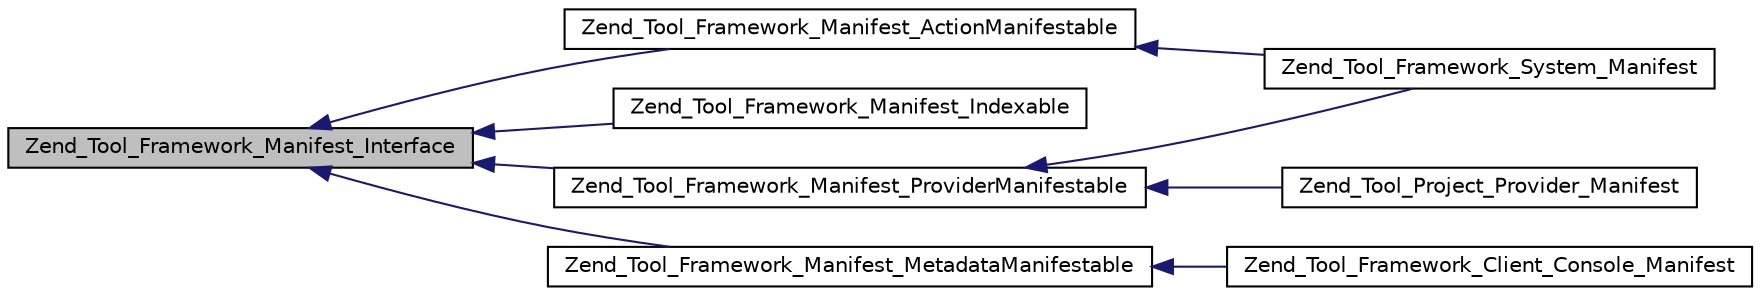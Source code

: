digraph G
{
  edge [fontname="Helvetica",fontsize="10",labelfontname="Helvetica",labelfontsize="10"];
  node [fontname="Helvetica",fontsize="10",shape=record];
  rankdir="LR";
  Node1 [label="Zend_Tool_Framework_Manifest_Interface",height=0.2,width=0.4,color="black", fillcolor="grey75", style="filled" fontcolor="black"];
  Node1 -> Node2 [dir="back",color="midnightblue",fontsize="10",style="solid",fontname="Helvetica"];
  Node2 [label="Zend_Tool_Framework_Manifest_ActionManifestable",height=0.2,width=0.4,color="black", fillcolor="white", style="filled",URL="$interface_zend___tool___framework___manifest___action_manifestable.html"];
  Node2 -> Node3 [dir="back",color="midnightblue",fontsize="10",style="solid",fontname="Helvetica"];
  Node3 [label="Zend_Tool_Framework_System_Manifest",height=0.2,width=0.4,color="black", fillcolor="white", style="filled",URL="$class_zend___tool___framework___system___manifest.html"];
  Node1 -> Node4 [dir="back",color="midnightblue",fontsize="10",style="solid",fontname="Helvetica"];
  Node4 [label="Zend_Tool_Framework_Manifest_Indexable",height=0.2,width=0.4,color="black", fillcolor="white", style="filled",URL="$interface_zend___tool___framework___manifest___indexable.html"];
  Node1 -> Node5 [dir="back",color="midnightblue",fontsize="10",style="solid",fontname="Helvetica"];
  Node5 [label="Zend_Tool_Framework_Manifest_MetadataManifestable",height=0.2,width=0.4,color="black", fillcolor="white", style="filled",URL="$interface_zend___tool___framework___manifest___metadata_manifestable.html"];
  Node5 -> Node6 [dir="back",color="midnightblue",fontsize="10",style="solid",fontname="Helvetica"];
  Node6 [label="Zend_Tool_Framework_Client_Console_Manifest",height=0.2,width=0.4,color="black", fillcolor="white", style="filled",URL="$class_zend___tool___framework___client___console___manifest.html"];
  Node1 -> Node7 [dir="back",color="midnightblue",fontsize="10",style="solid",fontname="Helvetica"];
  Node7 [label="Zend_Tool_Framework_Manifest_ProviderManifestable",height=0.2,width=0.4,color="black", fillcolor="white", style="filled",URL="$interface_zend___tool___framework___manifest___provider_manifestable.html"];
  Node7 -> Node3 [dir="back",color="midnightblue",fontsize="10",style="solid",fontname="Helvetica"];
  Node7 -> Node8 [dir="back",color="midnightblue",fontsize="10",style="solid",fontname="Helvetica"];
  Node8 [label="Zend_Tool_Project_Provider_Manifest",height=0.2,width=0.4,color="black", fillcolor="white", style="filled",URL="$class_zend___tool___project___provider___manifest.html"];
}
